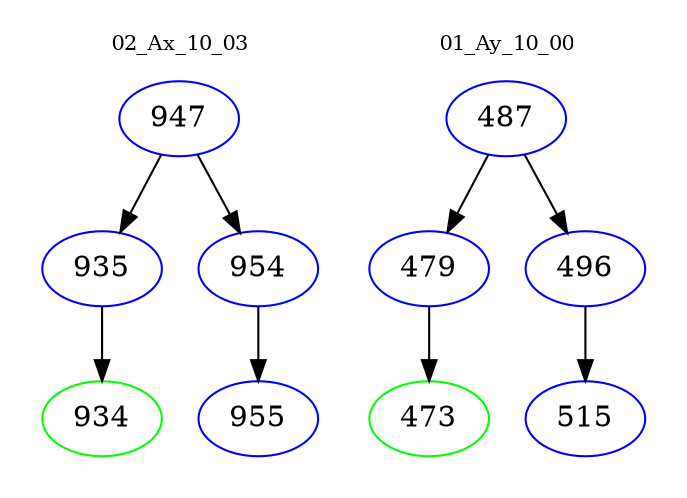 digraph{
subgraph cluster_0 {
color = white
label = "02_Ax_10_03";
fontsize=10;
T0_947 [label="947", color="blue"]
T0_947 -> T0_935 [color="black"]
T0_935 [label="935", color="blue"]
T0_935 -> T0_934 [color="black"]
T0_934 [label="934", color="green"]
T0_947 -> T0_954 [color="black"]
T0_954 [label="954", color="blue"]
T0_954 -> T0_955 [color="black"]
T0_955 [label="955", color="blue"]
}
subgraph cluster_1 {
color = white
label = "01_Ay_10_00";
fontsize=10;
T1_487 [label="487", color="blue"]
T1_487 -> T1_479 [color="black"]
T1_479 [label="479", color="blue"]
T1_479 -> T1_473 [color="black"]
T1_473 [label="473", color="green"]
T1_487 -> T1_496 [color="black"]
T1_496 [label="496", color="blue"]
T1_496 -> T1_515 [color="black"]
T1_515 [label="515", color="blue"]
}
}
